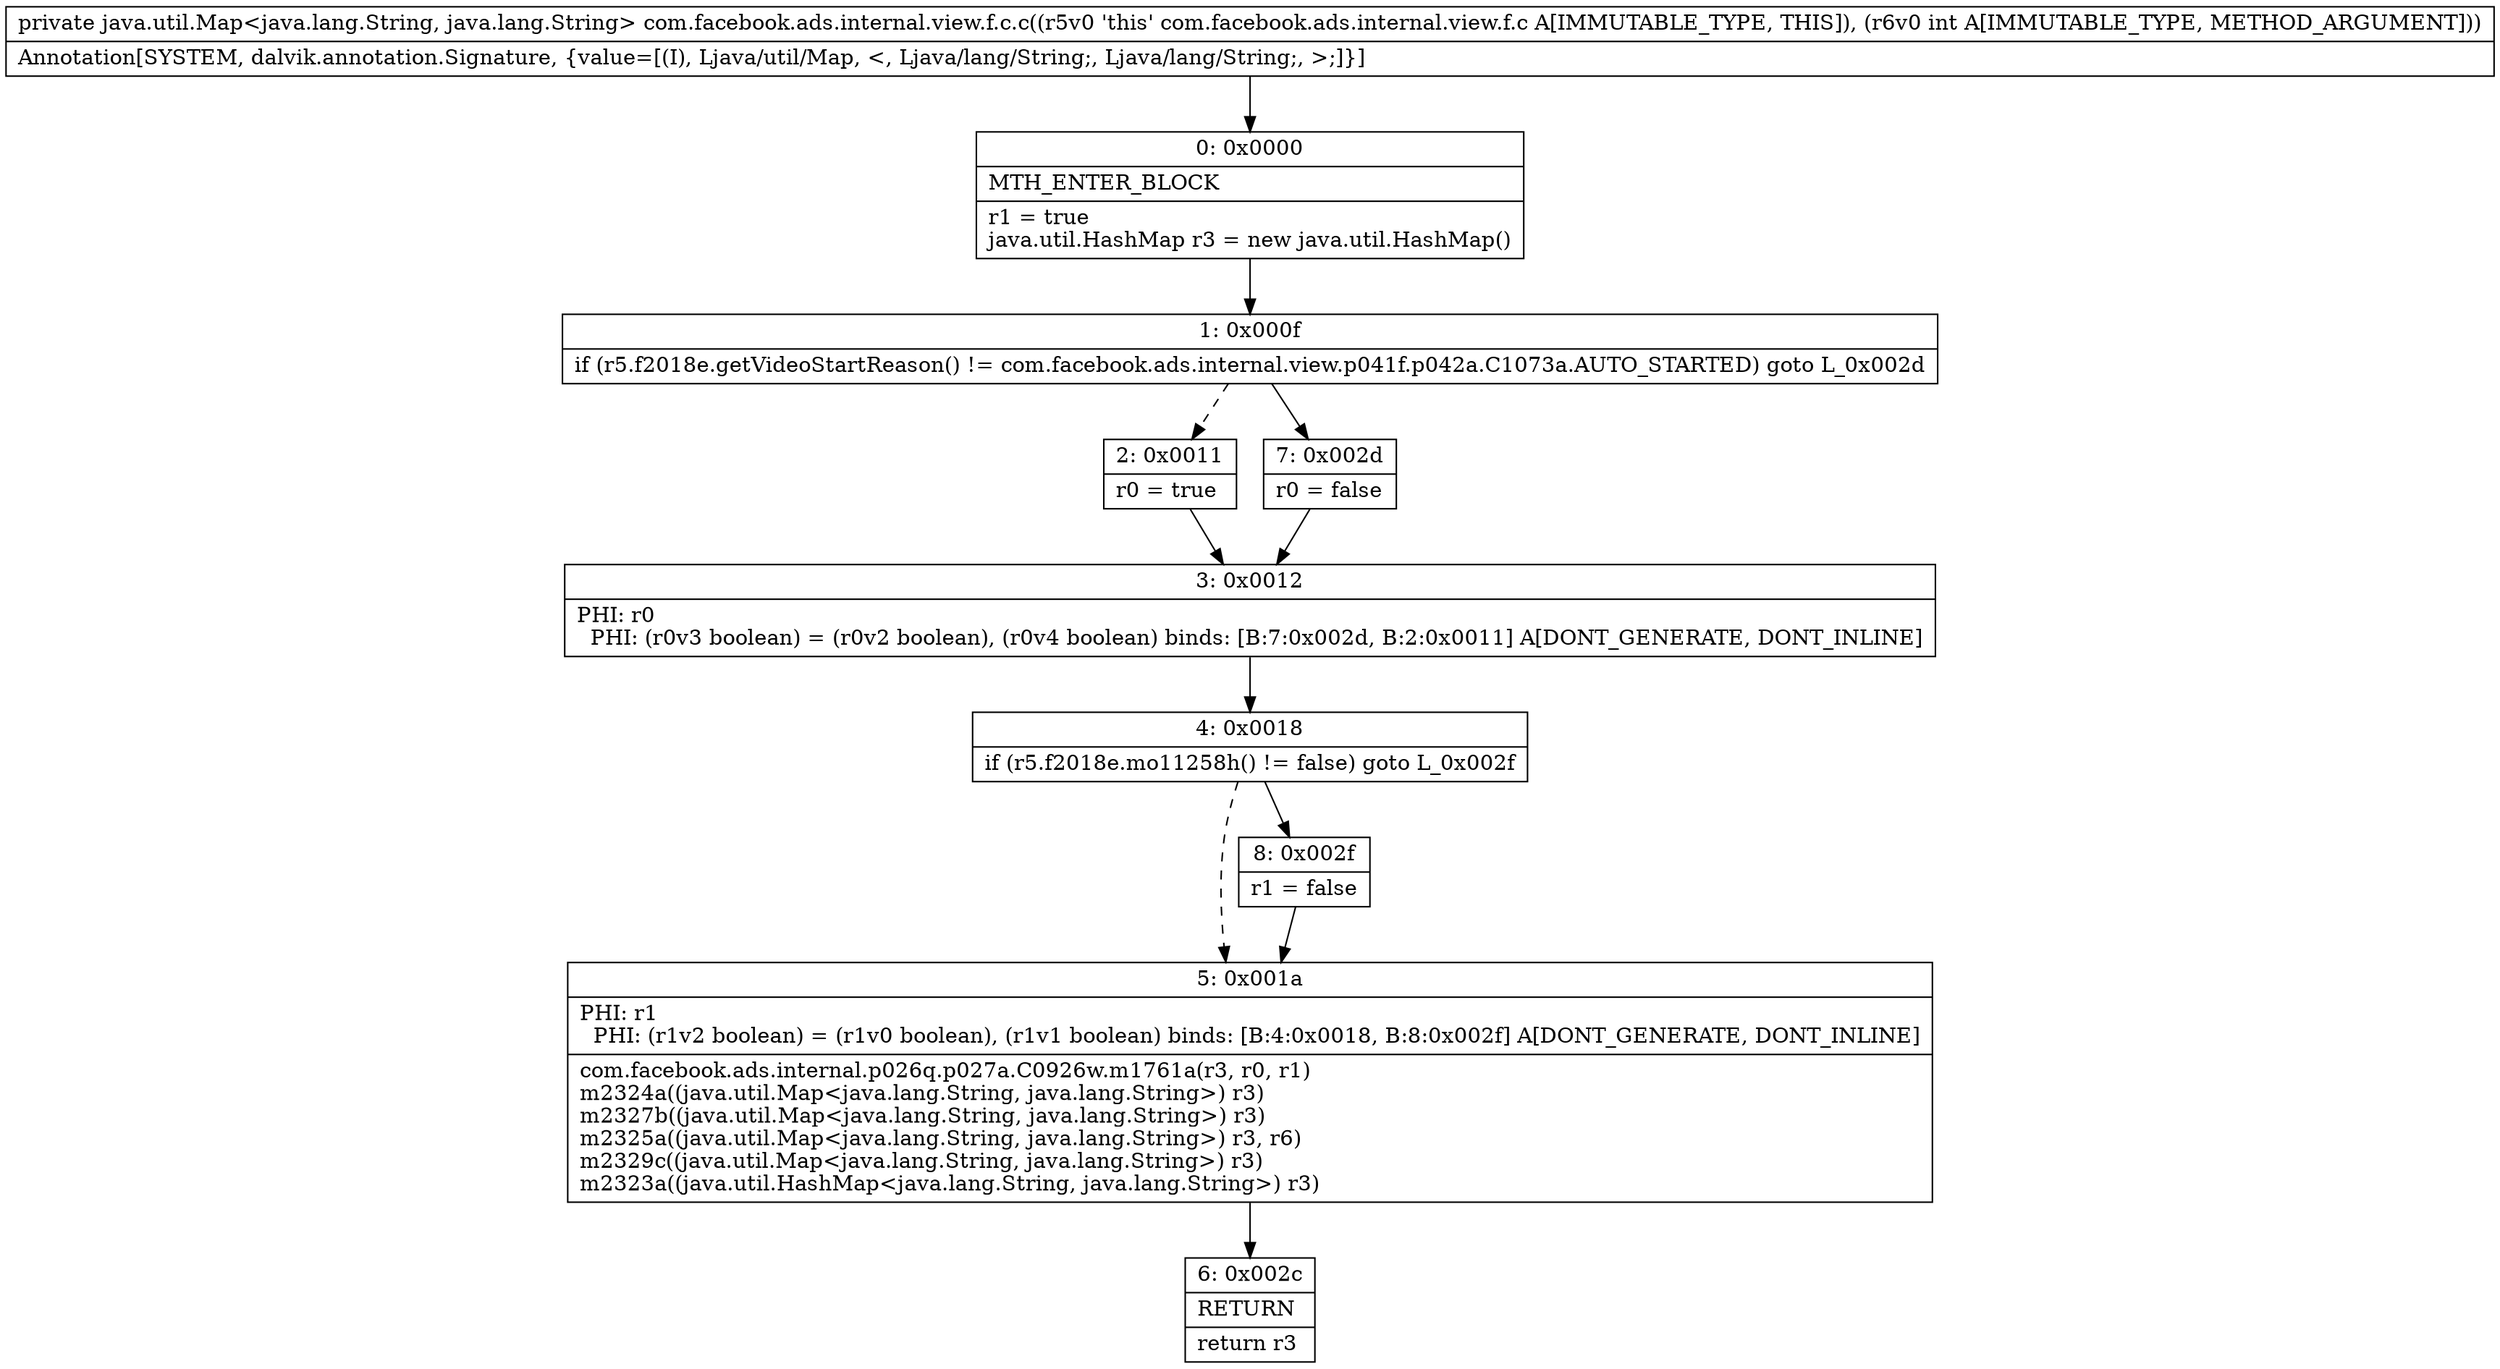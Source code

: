 digraph "CFG forcom.facebook.ads.internal.view.f.c.c(I)Ljava\/util\/Map;" {
Node_0 [shape=record,label="{0\:\ 0x0000|MTH_ENTER_BLOCK\l|r1 = true\ljava.util.HashMap r3 = new java.util.HashMap()\l}"];
Node_1 [shape=record,label="{1\:\ 0x000f|if (r5.f2018e.getVideoStartReason() != com.facebook.ads.internal.view.p041f.p042a.C1073a.AUTO_STARTED) goto L_0x002d\l}"];
Node_2 [shape=record,label="{2\:\ 0x0011|r0 = true\l}"];
Node_3 [shape=record,label="{3\:\ 0x0012|PHI: r0 \l  PHI: (r0v3 boolean) = (r0v2 boolean), (r0v4 boolean) binds: [B:7:0x002d, B:2:0x0011] A[DONT_GENERATE, DONT_INLINE]\l}"];
Node_4 [shape=record,label="{4\:\ 0x0018|if (r5.f2018e.mo11258h() != false) goto L_0x002f\l}"];
Node_5 [shape=record,label="{5\:\ 0x001a|PHI: r1 \l  PHI: (r1v2 boolean) = (r1v0 boolean), (r1v1 boolean) binds: [B:4:0x0018, B:8:0x002f] A[DONT_GENERATE, DONT_INLINE]\l|com.facebook.ads.internal.p026q.p027a.C0926w.m1761a(r3, r0, r1)\lm2324a((java.util.Map\<java.lang.String, java.lang.String\>) r3)\lm2327b((java.util.Map\<java.lang.String, java.lang.String\>) r3)\lm2325a((java.util.Map\<java.lang.String, java.lang.String\>) r3, r6)\lm2329c((java.util.Map\<java.lang.String, java.lang.String\>) r3)\lm2323a((java.util.HashMap\<java.lang.String, java.lang.String\>) r3)\l}"];
Node_6 [shape=record,label="{6\:\ 0x002c|RETURN\l|return r3\l}"];
Node_7 [shape=record,label="{7\:\ 0x002d|r0 = false\l}"];
Node_8 [shape=record,label="{8\:\ 0x002f|r1 = false\l}"];
MethodNode[shape=record,label="{private java.util.Map\<java.lang.String, java.lang.String\> com.facebook.ads.internal.view.f.c.c((r5v0 'this' com.facebook.ads.internal.view.f.c A[IMMUTABLE_TYPE, THIS]), (r6v0 int A[IMMUTABLE_TYPE, METHOD_ARGUMENT]))  | Annotation[SYSTEM, dalvik.annotation.Signature, \{value=[(I), Ljava\/util\/Map, \<, Ljava\/lang\/String;, Ljava\/lang\/String;, \>;]\}]\l}"];
MethodNode -> Node_0;
Node_0 -> Node_1;
Node_1 -> Node_2[style=dashed];
Node_1 -> Node_7;
Node_2 -> Node_3;
Node_3 -> Node_4;
Node_4 -> Node_5[style=dashed];
Node_4 -> Node_8;
Node_5 -> Node_6;
Node_7 -> Node_3;
Node_8 -> Node_5;
}

